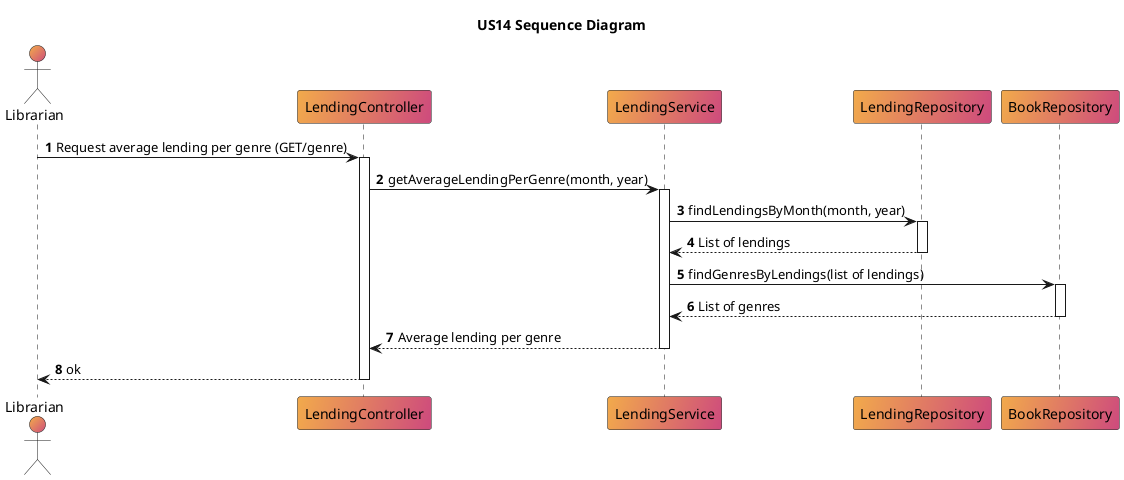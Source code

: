 @startuml
'https://plantuml.com/sequence-diagram

autonumber

title: US14 Sequence Diagram

actor "Librarian" as Librarian #F2AA4CFF/CE4A7EFF
participant LendingController #F2AA4CFF/CE4A7EFF
participant LendingService #F2AA4CFF/CE4A7EFF
participant LendingRepository #F2AA4CFF/CE4A7EFF
participant BookRepository #F2AA4CFF/CE4A7EFF

Librarian -> LendingController: Request average lending per genre (GET/genre)
activate LendingController
LendingController -> LendingService: getAverageLendingPerGenre(month, year)
activate LendingService
LendingService -> LendingRepository: findLendingsByMonth(month, year)
activate LendingRepository
LendingRepository --> LendingService: List of lendings
deactivate LendingRepository

LendingService -> BookRepository: findGenresByLendings(list of lendings)
activate BookRepository
BookRepository --> LendingService: List of genres
deactivate BookRepository


LendingService --> LendingController: Average lending per genre
deactivate LendingService
LendingController --> Librarian: ok
deactivate LendingController
@enduml
